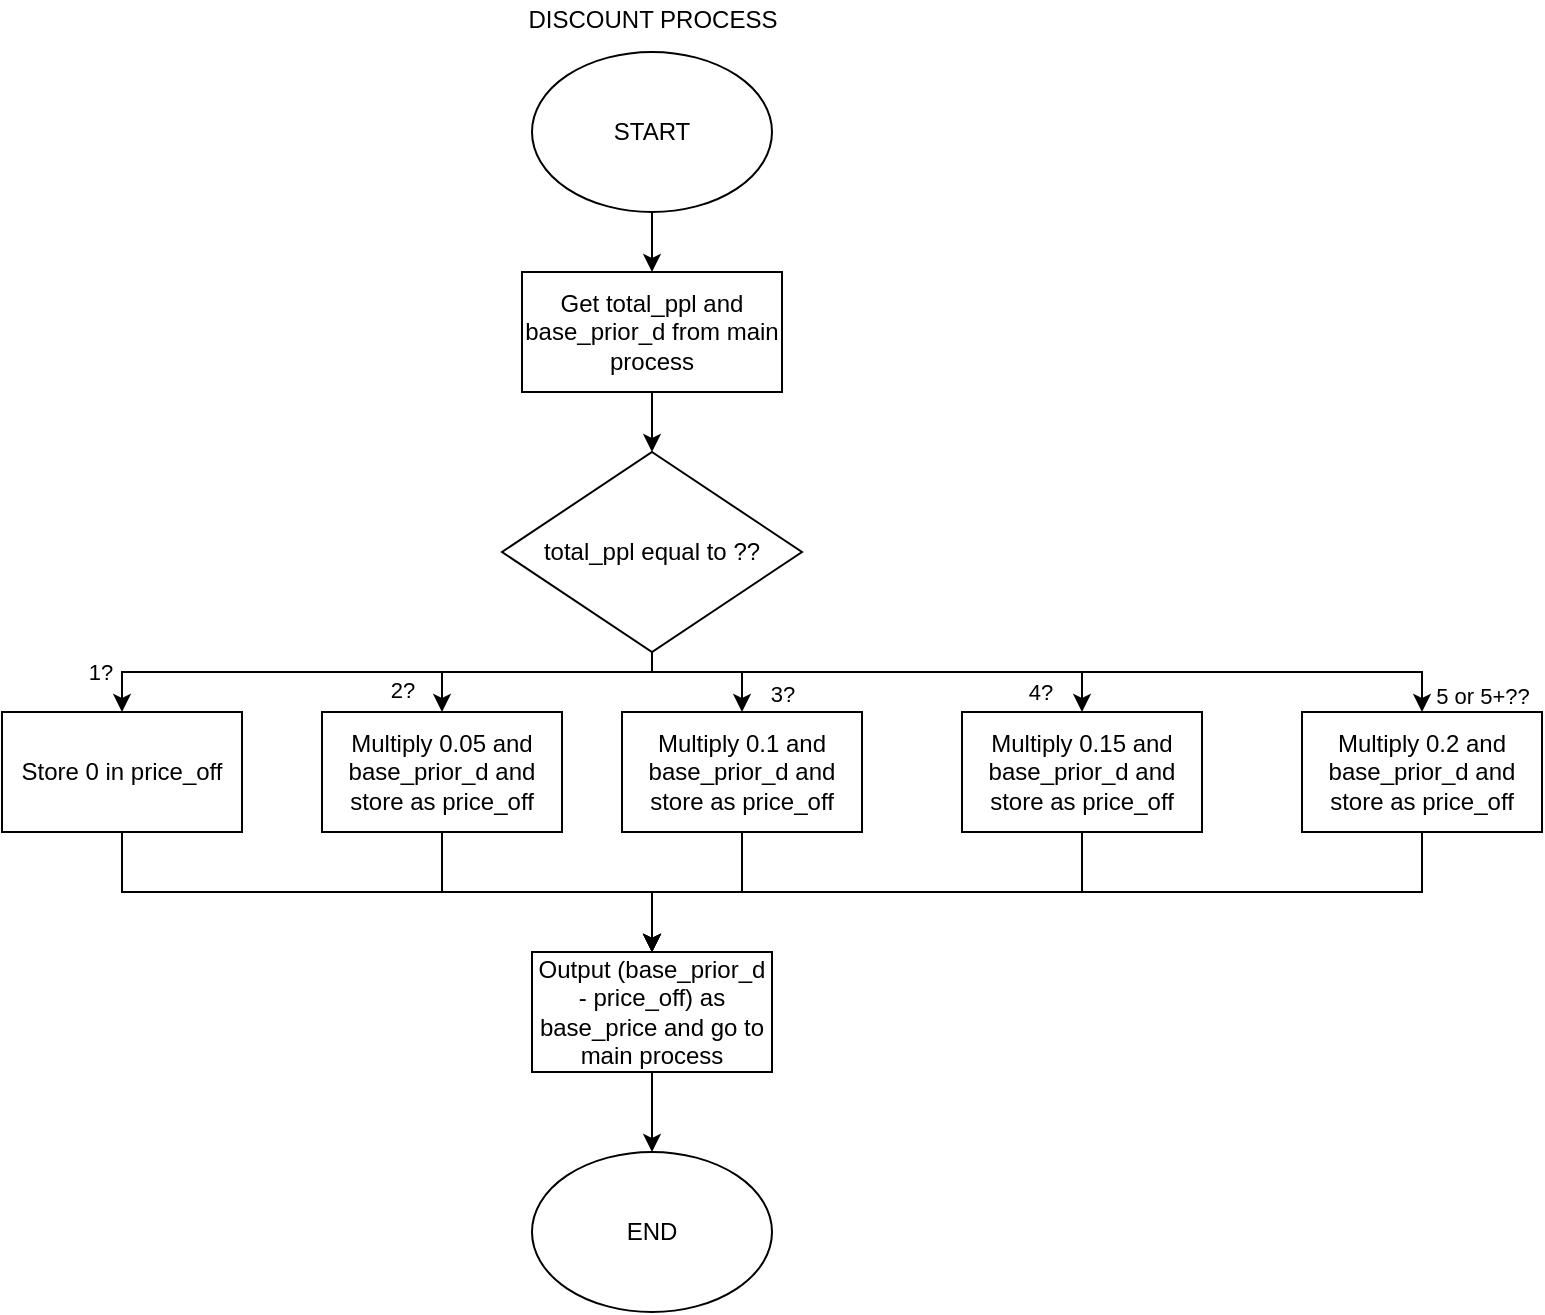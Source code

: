 <mxfile version="12.8.1" type="github">
  <diagram id="qDoVXirh6mWsyjujtK-E" name="Page-1">
    <mxGraphModel dx="723" dy="375" grid="1" gridSize="10" guides="1" tooltips="1" connect="1" arrows="1" fold="1" page="1" pageScale="1" pageWidth="1169" pageHeight="827" math="0" shadow="0">
      <root>
        <mxCell id="0" />
        <mxCell id="1" parent="0" />
        <mxCell id="WAkQHWm9UDTdCvNa_TQH-12" value="" style="edgeStyle=orthogonalEdgeStyle;rounded=0;orthogonalLoop=1;jettySize=auto;html=1;" edge="1" parent="1" source="WAkQHWm9UDTdCvNa_TQH-2" target="WAkQHWm9UDTdCvNa_TQH-11">
          <mxGeometry relative="1" as="geometry" />
        </mxCell>
        <mxCell id="WAkQHWm9UDTdCvNa_TQH-2" value="Get total_ppl and base_prior_d from main process" style="rounded=0;whiteSpace=wrap;html=1;" vertex="1" parent="1">
          <mxGeometry x="520" y="150" width="130" height="60" as="geometry" />
        </mxCell>
        <mxCell id="WAkQHWm9UDTdCvNa_TQH-5" value="" style="edgeStyle=orthogonalEdgeStyle;rounded=0;orthogonalLoop=1;jettySize=auto;html=1;" edge="1" parent="1" source="WAkQHWm9UDTdCvNa_TQH-6" target="WAkQHWm9UDTdCvNa_TQH-10">
          <mxGeometry relative="1" as="geometry" />
        </mxCell>
        <mxCell id="WAkQHWm9UDTdCvNa_TQH-6" value="Output (base_prior_d - price_off) as base_price and go to main process" style="rounded=0;whiteSpace=wrap;html=1;" vertex="1" parent="1">
          <mxGeometry x="525" y="490" width="120" height="60" as="geometry" />
        </mxCell>
        <mxCell id="WAkQHWm9UDTdCvNa_TQH-7" value="DISCOUNT PROCESS" style="text;html=1;align=center;verticalAlign=middle;resizable=0;points=[];autosize=1;" vertex="1" parent="1">
          <mxGeometry x="515" y="14" width="140" height="20" as="geometry" />
        </mxCell>
        <mxCell id="WAkQHWm9UDTdCvNa_TQH-8" value="" style="edgeStyle=orthogonalEdgeStyle;rounded=0;orthogonalLoop=1;jettySize=auto;html=1;" edge="1" parent="1" source="WAkQHWm9UDTdCvNa_TQH-9" target="WAkQHWm9UDTdCvNa_TQH-2">
          <mxGeometry relative="1" as="geometry" />
        </mxCell>
        <mxCell id="WAkQHWm9UDTdCvNa_TQH-9" value="START" style="ellipse;whiteSpace=wrap;html=1;" vertex="1" parent="1">
          <mxGeometry x="525" y="40" width="120" height="80" as="geometry" />
        </mxCell>
        <mxCell id="WAkQHWm9UDTdCvNa_TQH-10" value="END" style="ellipse;whiteSpace=wrap;html=1;" vertex="1" parent="1">
          <mxGeometry x="525" y="590" width="120" height="80" as="geometry" />
        </mxCell>
        <mxCell id="WAkQHWm9UDTdCvNa_TQH-22" value="1?" style="edgeStyle=orthogonalEdgeStyle;rounded=0;orthogonalLoop=1;jettySize=auto;html=1;exitX=0.5;exitY=1;exitDx=0;exitDy=0;entryX=0.5;entryY=0;entryDx=0;entryDy=0;" edge="1" parent="1" source="WAkQHWm9UDTdCvNa_TQH-11" target="WAkQHWm9UDTdCvNa_TQH-15">
          <mxGeometry x="0.864" y="-10" relative="1" as="geometry">
            <Array as="points">
              <mxPoint x="585" y="350" />
              <mxPoint x="320" y="350" />
            </Array>
            <mxPoint x="-1" as="offset" />
          </mxGeometry>
        </mxCell>
        <mxCell id="WAkQHWm9UDTdCvNa_TQH-23" value="2?" style="edgeStyle=orthogonalEdgeStyle;rounded=0;orthogonalLoop=1;jettySize=auto;html=1;exitX=0.5;exitY=1;exitDx=0;exitDy=0;entryX=0.5;entryY=0;entryDx=0;entryDy=0;" edge="1" parent="1" source="WAkQHWm9UDTdCvNa_TQH-11" target="WAkQHWm9UDTdCvNa_TQH-17">
          <mxGeometry x="0.852" y="-20" relative="1" as="geometry">
            <Array as="points">
              <mxPoint x="585" y="350" />
              <mxPoint x="480" y="350" />
            </Array>
            <mxPoint y="-1" as="offset" />
          </mxGeometry>
        </mxCell>
        <mxCell id="WAkQHWm9UDTdCvNa_TQH-24" value="3?" style="edgeStyle=orthogonalEdgeStyle;rounded=0;orthogonalLoop=1;jettySize=auto;html=1;exitX=0.5;exitY=1;exitDx=0;exitDy=0;entryX=0.5;entryY=0;entryDx=0;entryDy=0;" edge="1" parent="1" source="WAkQHWm9UDTdCvNa_TQH-11" target="WAkQHWm9UDTdCvNa_TQH-18">
          <mxGeometry x="0.733" y="20" relative="1" as="geometry">
            <Array as="points">
              <mxPoint x="585" y="350" />
              <mxPoint x="630" y="350" />
            </Array>
            <mxPoint y="1" as="offset" />
          </mxGeometry>
        </mxCell>
        <mxCell id="WAkQHWm9UDTdCvNa_TQH-25" value="4?" style="edgeStyle=orthogonalEdgeStyle;rounded=0;orthogonalLoop=1;jettySize=auto;html=1;exitX=0.5;exitY=1;exitDx=0;exitDy=0;entryX=0.5;entryY=0;entryDx=0;entryDy=0;" edge="1" parent="1" source="WAkQHWm9UDTdCvNa_TQH-11" target="WAkQHWm9UDTdCvNa_TQH-19">
          <mxGeometry x="0.673" y="-10" relative="1" as="geometry">
            <Array as="points">
              <mxPoint x="585" y="350" />
              <mxPoint x="800" y="350" />
            </Array>
            <mxPoint x="-1" as="offset" />
          </mxGeometry>
        </mxCell>
        <mxCell id="WAkQHWm9UDTdCvNa_TQH-27" value="5 or 5+??" style="edgeStyle=orthogonalEdgeStyle;rounded=0;orthogonalLoop=1;jettySize=auto;html=1;exitX=0.5;exitY=1;exitDx=0;exitDy=0;" edge="1" parent="1" source="WAkQHWm9UDTdCvNa_TQH-11" target="WAkQHWm9UDTdCvNa_TQH-20">
          <mxGeometry x="0.954" y="30" relative="1" as="geometry">
            <Array as="points">
              <mxPoint x="585" y="350" />
              <mxPoint x="970" y="350" />
            </Array>
            <mxPoint y="1" as="offset" />
          </mxGeometry>
        </mxCell>
        <mxCell id="WAkQHWm9UDTdCvNa_TQH-11" value="total_ppl equal to ??" style="rhombus;whiteSpace=wrap;html=1;" vertex="1" parent="1">
          <mxGeometry x="510" y="240" width="150" height="100" as="geometry" />
        </mxCell>
        <mxCell id="WAkQHWm9UDTdCvNa_TQH-28" style="edgeStyle=orthogonalEdgeStyle;rounded=0;orthogonalLoop=1;jettySize=auto;html=1;entryX=0.5;entryY=0;entryDx=0;entryDy=0;" edge="1" parent="1" source="WAkQHWm9UDTdCvNa_TQH-15" target="WAkQHWm9UDTdCvNa_TQH-6">
          <mxGeometry relative="1" as="geometry">
            <Array as="points">
              <mxPoint x="320" y="460" />
              <mxPoint x="585" y="460" />
            </Array>
          </mxGeometry>
        </mxCell>
        <mxCell id="WAkQHWm9UDTdCvNa_TQH-15" value="Store 0 in price_off" style="rounded=0;whiteSpace=wrap;html=1;" vertex="1" parent="1">
          <mxGeometry x="260" y="370" width="120" height="60" as="geometry" />
        </mxCell>
        <mxCell id="WAkQHWm9UDTdCvNa_TQH-29" style="edgeStyle=orthogonalEdgeStyle;rounded=0;orthogonalLoop=1;jettySize=auto;html=1;entryX=0.5;entryY=0;entryDx=0;entryDy=0;" edge="1" parent="1" source="WAkQHWm9UDTdCvNa_TQH-17" target="WAkQHWm9UDTdCvNa_TQH-6">
          <mxGeometry relative="1" as="geometry" />
        </mxCell>
        <mxCell id="WAkQHWm9UDTdCvNa_TQH-17" value="Multiply 0.05 and base_prior_d and store as price_off" style="rounded=0;whiteSpace=wrap;html=1;" vertex="1" parent="1">
          <mxGeometry x="420" y="370" width="120" height="60" as="geometry" />
        </mxCell>
        <mxCell id="WAkQHWm9UDTdCvNa_TQH-30" style="edgeStyle=orthogonalEdgeStyle;rounded=0;orthogonalLoop=1;jettySize=auto;html=1;entryX=0.5;entryY=0;entryDx=0;entryDy=0;" edge="1" parent="1" source="WAkQHWm9UDTdCvNa_TQH-18" target="WAkQHWm9UDTdCvNa_TQH-6">
          <mxGeometry relative="1" as="geometry" />
        </mxCell>
        <mxCell id="WAkQHWm9UDTdCvNa_TQH-18" value="Multiply 0.1 and base_prior_d and store as price_off" style="rounded=0;whiteSpace=wrap;html=1;" vertex="1" parent="1">
          <mxGeometry x="570" y="370" width="120" height="60" as="geometry" />
        </mxCell>
        <mxCell id="WAkQHWm9UDTdCvNa_TQH-31" style="edgeStyle=orthogonalEdgeStyle;rounded=0;orthogonalLoop=1;jettySize=auto;html=1;entryX=0.5;entryY=0;entryDx=0;entryDy=0;" edge="1" parent="1" source="WAkQHWm9UDTdCvNa_TQH-19" target="WAkQHWm9UDTdCvNa_TQH-6">
          <mxGeometry relative="1" as="geometry">
            <Array as="points">
              <mxPoint x="800" y="460" />
              <mxPoint x="585" y="460" />
            </Array>
          </mxGeometry>
        </mxCell>
        <mxCell id="WAkQHWm9UDTdCvNa_TQH-19" value="Multiply 0.15 and base_prior_d and store as price_off" style="rounded=0;whiteSpace=wrap;html=1;" vertex="1" parent="1">
          <mxGeometry x="740" y="370" width="120" height="60" as="geometry" />
        </mxCell>
        <mxCell id="WAkQHWm9UDTdCvNa_TQH-32" style="edgeStyle=orthogonalEdgeStyle;rounded=0;orthogonalLoop=1;jettySize=auto;html=1;entryX=0.5;entryY=0;entryDx=0;entryDy=0;" edge="1" parent="1" source="WAkQHWm9UDTdCvNa_TQH-20" target="WAkQHWm9UDTdCvNa_TQH-6">
          <mxGeometry relative="1" as="geometry">
            <Array as="points">
              <mxPoint x="970" y="460" />
              <mxPoint x="585" y="460" />
            </Array>
          </mxGeometry>
        </mxCell>
        <mxCell id="WAkQHWm9UDTdCvNa_TQH-20" value="Multiply 0.2 and base_prior_d and store as price_off" style="rounded=0;whiteSpace=wrap;html=1;" vertex="1" parent="1">
          <mxGeometry x="910" y="370" width="120" height="60" as="geometry" />
        </mxCell>
      </root>
    </mxGraphModel>
  </diagram>
</mxfile>

